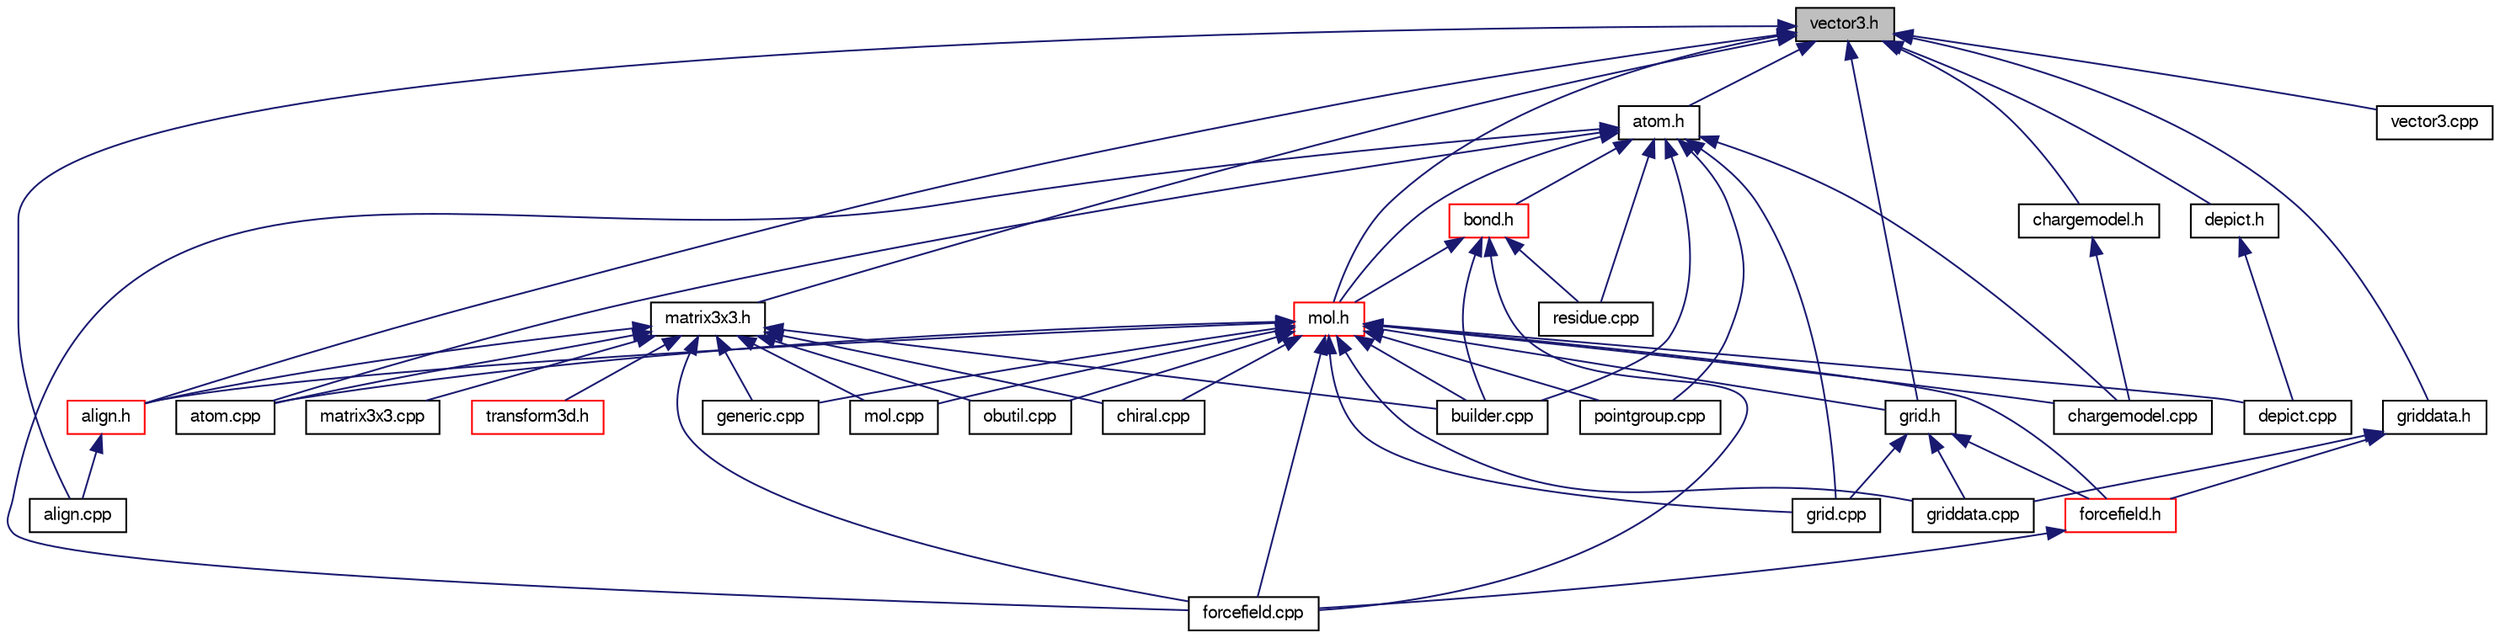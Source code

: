 digraph G
{
  edge [fontname="FreeSans",fontsize="10",labelfontname="FreeSans",labelfontsize="10"];
  node [fontname="FreeSans",fontsize="10",shape=record];
  Node1 [label="vector3.h",height=0.2,width=0.4,color="black", fillcolor="grey75", style="filled" fontcolor="black"];
  Node1 -> Node2 [dir=back,color="midnightblue",fontsize="10",style="solid",fontname="FreeSans"];
  Node2 [label="atom.h",height=0.2,width=0.4,color="black", fillcolor="white", style="filled",URL="$atom_8h.shtml",tooltip="Handle atoms."];
  Node2 -> Node3 [dir=back,color="midnightblue",fontsize="10",style="solid",fontname="FreeSans"];
  Node3 [label="bond.h",height=0.2,width=0.4,color="red", fillcolor="white", style="filled",URL="$bond_8h.shtml",tooltip="Handle bonds."];
  Node3 -> Node4 [dir=back,color="midnightblue",fontsize="10",style="solid",fontname="FreeSans"];
  Node4 [label="mol.h",height=0.2,width=0.4,color="red", fillcolor="white", style="filled",URL="$mol_8h.shtml",tooltip="Handle molecules. Declarations of OBMol, OBAtom, OBBond, OBResidue. (the main header..."];
  Node4 -> Node5 [dir=back,color="midnightblue",fontsize="10",style="solid",fontname="FreeSans"];
  Node5 [label="forcefield.h",height=0.2,width=0.4,color="red", fillcolor="white", style="filled",URL="$forcefield_8h.shtml",tooltip="Handle forcefields."];
  Node5 -> Node6 [dir=back,color="midnightblue",fontsize="10",style="solid",fontname="FreeSans"];
  Node6 [label="forcefield.cpp",height=0.2,width=0.4,color="black", fillcolor="white", style="filled",URL="$forcefield_8cpp.shtml",tooltip="Handle OBForceField class."];
  Node4 -> Node7 [dir=back,color="midnightblue",fontsize="10",style="solid",fontname="FreeSans"];
  Node7 [label="grid.h",height=0.2,width=0.4,color="black", fillcolor="white", style="filled",URL="$grid_8h.shtml",tooltip="Handle grids of values."];
  Node7 -> Node5 [dir=back,color="midnightblue",fontsize="10",style="solid",fontname="FreeSans"];
  Node7 -> Node8 [dir=back,color="midnightblue",fontsize="10",style="solid",fontname="FreeSans"];
  Node8 [label="grid.cpp",height=0.2,width=0.4,color="black", fillcolor="white", style="filled",URL="$grid_8cpp.shtml",tooltip="Handle grids of values."];
  Node7 -> Node9 [dir=back,color="midnightblue",fontsize="10",style="solid",fontname="FreeSans"];
  Node9 [label="griddata.cpp",height=0.2,width=0.4,color="black", fillcolor="white", style="filled",URL="$griddata_8cpp.shtml",tooltip="OBGenericData class to connect numeric grids (e.g., orbitals, electrostatic potential)..."];
  Node4 -> Node10 [dir=back,color="midnightblue",fontsize="10",style="solid",fontname="FreeSans"];
  Node10 [label="align.h",height=0.2,width=0.4,color="red", fillcolor="white", style="filled",URL="$align_8h.shtml"];
  Node10 -> Node11 [dir=back,color="midnightblue",fontsize="10",style="solid",fontname="FreeSans"];
  Node11 [label="align.cpp",height=0.2,width=0.4,color="black", fillcolor="white", style="filled",URL="$align_8cpp.shtml",tooltip="Handle 3D coordinates."];
  Node4 -> Node12 [dir=back,color="midnightblue",fontsize="10",style="solid",fontname="FreeSans"];
  Node12 [label="atom.cpp",height=0.2,width=0.4,color="black", fillcolor="white", style="filled",URL="$atom_8cpp.shtml",tooltip="Handle OBAtom class."];
  Node4 -> Node13 [dir=back,color="midnightblue",fontsize="10",style="solid",fontname="FreeSans"];
  Node13 [label="builder.cpp",height=0.2,width=0.4,color="black", fillcolor="white", style="filled",URL="$builder_8cpp.shtml",tooltip="Handle OBBuilder class."];
  Node4 -> Node14 [dir=back,color="midnightblue",fontsize="10",style="solid",fontname="FreeSans"];
  Node14 [label="chargemodel.cpp",height=0.2,width=0.4,color="black", fillcolor="white", style="filled",URL="$chargemodel_8cpp.shtml",tooltip="Base class for molecular partial charge models."];
  Node4 -> Node15 [dir=back,color="midnightblue",fontsize="10",style="solid",fontname="FreeSans"];
  Node15 [label="chiral.cpp",height=0.2,width=0.4,color="black", fillcolor="white", style="filled",URL="$chiral_8cpp.shtml",tooltip="Detect chiral atoms and molecules."];
  Node4 -> Node6 [dir=back,color="midnightblue",fontsize="10",style="solid",fontname="FreeSans"];
  Node4 -> Node16 [dir=back,color="midnightblue",fontsize="10",style="solid",fontname="FreeSans"];
  Node16 [label="generic.cpp",height=0.2,width=0.4,color="black", fillcolor="white", style="filled",URL="$generic_8cpp.shtml",tooltip="Handle OBGenericData classes. Custom data for atoms, bonds, etc."];
  Node4 -> Node8 [dir=back,color="midnightblue",fontsize="10",style="solid",fontname="FreeSans"];
  Node4 -> Node9 [dir=back,color="midnightblue",fontsize="10",style="solid",fontname="FreeSans"];
  Node4 -> Node17 [dir=back,color="midnightblue",fontsize="10",style="solid",fontname="FreeSans"];
  Node17 [label="mol.cpp",height=0.2,width=0.4,color="black", fillcolor="white", style="filled",URL="$mol_8cpp.shtml",tooltip="Handle molecules. Implementation of OBMol."];
  Node4 -> Node18 [dir=back,color="midnightblue",fontsize="10",style="solid",fontname="FreeSans"];
  Node18 [label="obutil.cpp",height=0.2,width=0.4,color="black", fillcolor="white", style="filled",URL="$obutil_8cpp.shtml",tooltip="Various utility methods."];
  Node4 -> Node19 [dir=back,color="midnightblue",fontsize="10",style="solid",fontname="FreeSans"];
  Node19 [label="pointgroup.cpp",height=0.2,width=0.4,color="black", fillcolor="white", style="filled",URL="$pointgroup_8cpp.shtml",tooltip="Brute-force point group detection."];
  Node4 -> Node20 [dir=back,color="midnightblue",fontsize="10",style="solid",fontname="FreeSans"];
  Node20 [label="depict.cpp",height=0.2,width=0.4,color="black", fillcolor="white", style="filled",URL="$depict_8cpp.shtml"];
  Node3 -> Node13 [dir=back,color="midnightblue",fontsize="10",style="solid",fontname="FreeSans"];
  Node3 -> Node6 [dir=back,color="midnightblue",fontsize="10",style="solid",fontname="FreeSans"];
  Node3 -> Node21 [dir=back,color="midnightblue",fontsize="10",style="solid",fontname="FreeSans"];
  Node21 [label="residue.cpp",height=0.2,width=0.4,color="black", fillcolor="white", style="filled",URL="$residue_8cpp.shtml",tooltip="Handle macromolecule residues."];
  Node2 -> Node4 [dir=back,color="midnightblue",fontsize="10",style="solid",fontname="FreeSans"];
  Node2 -> Node12 [dir=back,color="midnightblue",fontsize="10",style="solid",fontname="FreeSans"];
  Node2 -> Node13 [dir=back,color="midnightblue",fontsize="10",style="solid",fontname="FreeSans"];
  Node2 -> Node14 [dir=back,color="midnightblue",fontsize="10",style="solid",fontname="FreeSans"];
  Node2 -> Node6 [dir=back,color="midnightblue",fontsize="10",style="solid",fontname="FreeSans"];
  Node2 -> Node8 [dir=back,color="midnightblue",fontsize="10",style="solid",fontname="FreeSans"];
  Node2 -> Node19 [dir=back,color="midnightblue",fontsize="10",style="solid",fontname="FreeSans"];
  Node2 -> Node21 [dir=back,color="midnightblue",fontsize="10",style="solid",fontname="FreeSans"];
  Node1 -> Node22 [dir=back,color="midnightblue",fontsize="10",style="solid",fontname="FreeSans"];
  Node22 [label="chargemodel.h",height=0.2,width=0.4,color="black", fillcolor="white", style="filled",URL="$chargemodel_8h.shtml",tooltip="Base class for molecular partial charge models."];
  Node22 -> Node14 [dir=back,color="midnightblue",fontsize="10",style="solid",fontname="FreeSans"];
  Node1 -> Node7 [dir=back,color="midnightblue",fontsize="10",style="solid",fontname="FreeSans"];
  Node1 -> Node23 [dir=back,color="midnightblue",fontsize="10",style="solid",fontname="FreeSans"];
  Node23 [label="griddata.h",height=0.2,width=0.4,color="black", fillcolor="white", style="filled",URL="$griddata_8h.shtml",tooltip="OBGenericData class to connect numeric grids (e.g., orbitals, electrostatic potential)..."];
  Node23 -> Node5 [dir=back,color="midnightblue",fontsize="10",style="solid",fontname="FreeSans"];
  Node23 -> Node9 [dir=back,color="midnightblue",fontsize="10",style="solid",fontname="FreeSans"];
  Node1 -> Node4 [dir=back,color="midnightblue",fontsize="10",style="solid",fontname="FreeSans"];
  Node1 -> Node10 [dir=back,color="midnightblue",fontsize="10",style="solid",fontname="FreeSans"];
  Node1 -> Node24 [dir=back,color="midnightblue",fontsize="10",style="solid",fontname="FreeSans"];
  Node24 [label="matrix3x3.h",height=0.2,width=0.4,color="black", fillcolor="white", style="filled",URL="$matrix3x3_8h.shtml",tooltip="Handle 3D Rotation matrix."];
  Node24 -> Node10 [dir=back,color="midnightblue",fontsize="10",style="solid",fontname="FreeSans"];
  Node24 -> Node25 [dir=back,color="midnightblue",fontsize="10",style="solid",fontname="FreeSans"];
  Node25 [label="transform3d.h",height=0.2,width=0.4,color="red", fillcolor="white", style="filled",URL="$transform3d_8h.shtml",tooltip="Handle 3D transformations in space groups."];
  Node24 -> Node12 [dir=back,color="midnightblue",fontsize="10",style="solid",fontname="FreeSans"];
  Node24 -> Node13 [dir=back,color="midnightblue",fontsize="10",style="solid",fontname="FreeSans"];
  Node24 -> Node15 [dir=back,color="midnightblue",fontsize="10",style="solid",fontname="FreeSans"];
  Node24 -> Node6 [dir=back,color="midnightblue",fontsize="10",style="solid",fontname="FreeSans"];
  Node24 -> Node16 [dir=back,color="midnightblue",fontsize="10",style="solid",fontname="FreeSans"];
  Node24 -> Node17 [dir=back,color="midnightblue",fontsize="10",style="solid",fontname="FreeSans"];
  Node24 -> Node18 [dir=back,color="midnightblue",fontsize="10",style="solid",fontname="FreeSans"];
  Node24 -> Node26 [dir=back,color="midnightblue",fontsize="10",style="solid",fontname="FreeSans"];
  Node26 [label="matrix3x3.cpp",height=0.2,width=0.4,color="black", fillcolor="white", style="filled",URL="$matrix3x3_8cpp.shtml",tooltip="Handle 3D rotation matrix."];
  Node1 -> Node27 [dir=back,color="midnightblue",fontsize="10",style="solid",fontname="FreeSans"];
  Node27 [label="depict.h",height=0.2,width=0.4,color="black", fillcolor="white", style="filled",URL="$depict_8h.shtml"];
  Node27 -> Node20 [dir=back,color="midnightblue",fontsize="10",style="solid",fontname="FreeSans"];
  Node1 -> Node11 [dir=back,color="midnightblue",fontsize="10",style="solid",fontname="FreeSans"];
  Node1 -> Node28 [dir=back,color="midnightblue",fontsize="10",style="solid",fontname="FreeSans"];
  Node28 [label="vector3.cpp",height=0.2,width=0.4,color="black", fillcolor="white", style="filled",URL="$vector3_8cpp.shtml",tooltip="Handle 3D coordinates."];
}
